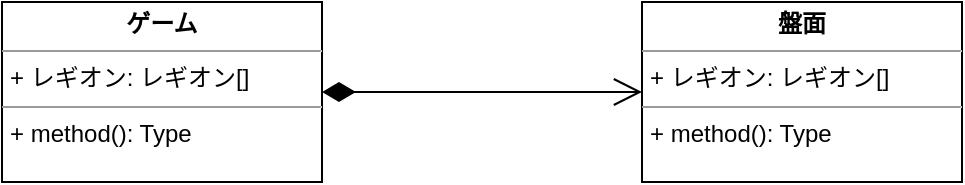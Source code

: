 <mxfile version="20.8.18" type="github">
  <diagram name="ページ1" id="NI4J2HSnKmm6HsM66qGL">
    <mxGraphModel dx="1050" dy="530" grid="1" gridSize="10" guides="1" tooltips="1" connect="1" arrows="1" fold="1" page="1" pageScale="1" pageWidth="3300" pageHeight="4681" math="0" shadow="0">
      <root>
        <mxCell id="0" />
        <mxCell id="1" parent="0" />
        <mxCell id="-LdQKynwCAIaJtEhS0bI-1" value="&lt;p style=&quot;margin:0px;margin-top:4px;text-align:center;&quot;&gt;&lt;b&gt;盤面&lt;/b&gt;&lt;br&gt;&lt;/p&gt;&lt;hr size=&quot;1&quot;&gt;&lt;p style=&quot;margin:0px;margin-left:4px;&quot;&gt;+ レギオン: レギオン[]&lt;br&gt;&lt;/p&gt;&lt;hr size=&quot;1&quot;&gt;&lt;p style=&quot;margin:0px;margin-left:4px;&quot;&gt;+ method(): Type&lt;/p&gt;" style="verticalAlign=top;align=left;overflow=fill;fontSize=12;fontFamily=Helvetica;html=1;" vertex="1" parent="1">
          <mxGeometry x="530" y="200" width="160" height="90" as="geometry" />
        </mxCell>
        <mxCell id="-LdQKynwCAIaJtEhS0bI-2" value="&lt;p style=&quot;margin:0px;margin-top:4px;text-align:center;&quot;&gt;&lt;b&gt;ゲーム&lt;/b&gt;&lt;br&gt;&lt;/p&gt;&lt;hr size=&quot;1&quot;&gt;&lt;p style=&quot;margin:0px;margin-left:4px;&quot;&gt;+ レギオン: レギオン[]&lt;br&gt;&lt;/p&gt;&lt;hr size=&quot;1&quot;&gt;&lt;p style=&quot;margin:0px;margin-left:4px;&quot;&gt;+ method(): Type&lt;/p&gt;" style="verticalAlign=top;align=left;overflow=fill;fontSize=12;fontFamily=Helvetica;html=1;" vertex="1" parent="1">
          <mxGeometry x="210" y="200" width="160" height="90" as="geometry" />
        </mxCell>
        <mxCell id="-LdQKynwCAIaJtEhS0bI-3" value="" style="endArrow=open;html=1;endSize=12;startArrow=diamondThin;startSize=14;startFill=1;edgeStyle=orthogonalEdgeStyle;align=left;verticalAlign=bottom;rounded=0;exitX=1;exitY=0.5;exitDx=0;exitDy=0;entryX=0;entryY=0.5;entryDx=0;entryDy=0;" edge="1" parent="1" source="-LdQKynwCAIaJtEhS0bI-2" target="-LdQKynwCAIaJtEhS0bI-1">
          <mxGeometry x="-1" y="3" relative="1" as="geometry">
            <mxPoint x="320" y="280" as="sourcePoint" />
            <mxPoint x="480" y="280" as="targetPoint" />
          </mxGeometry>
        </mxCell>
      </root>
    </mxGraphModel>
  </diagram>
</mxfile>
